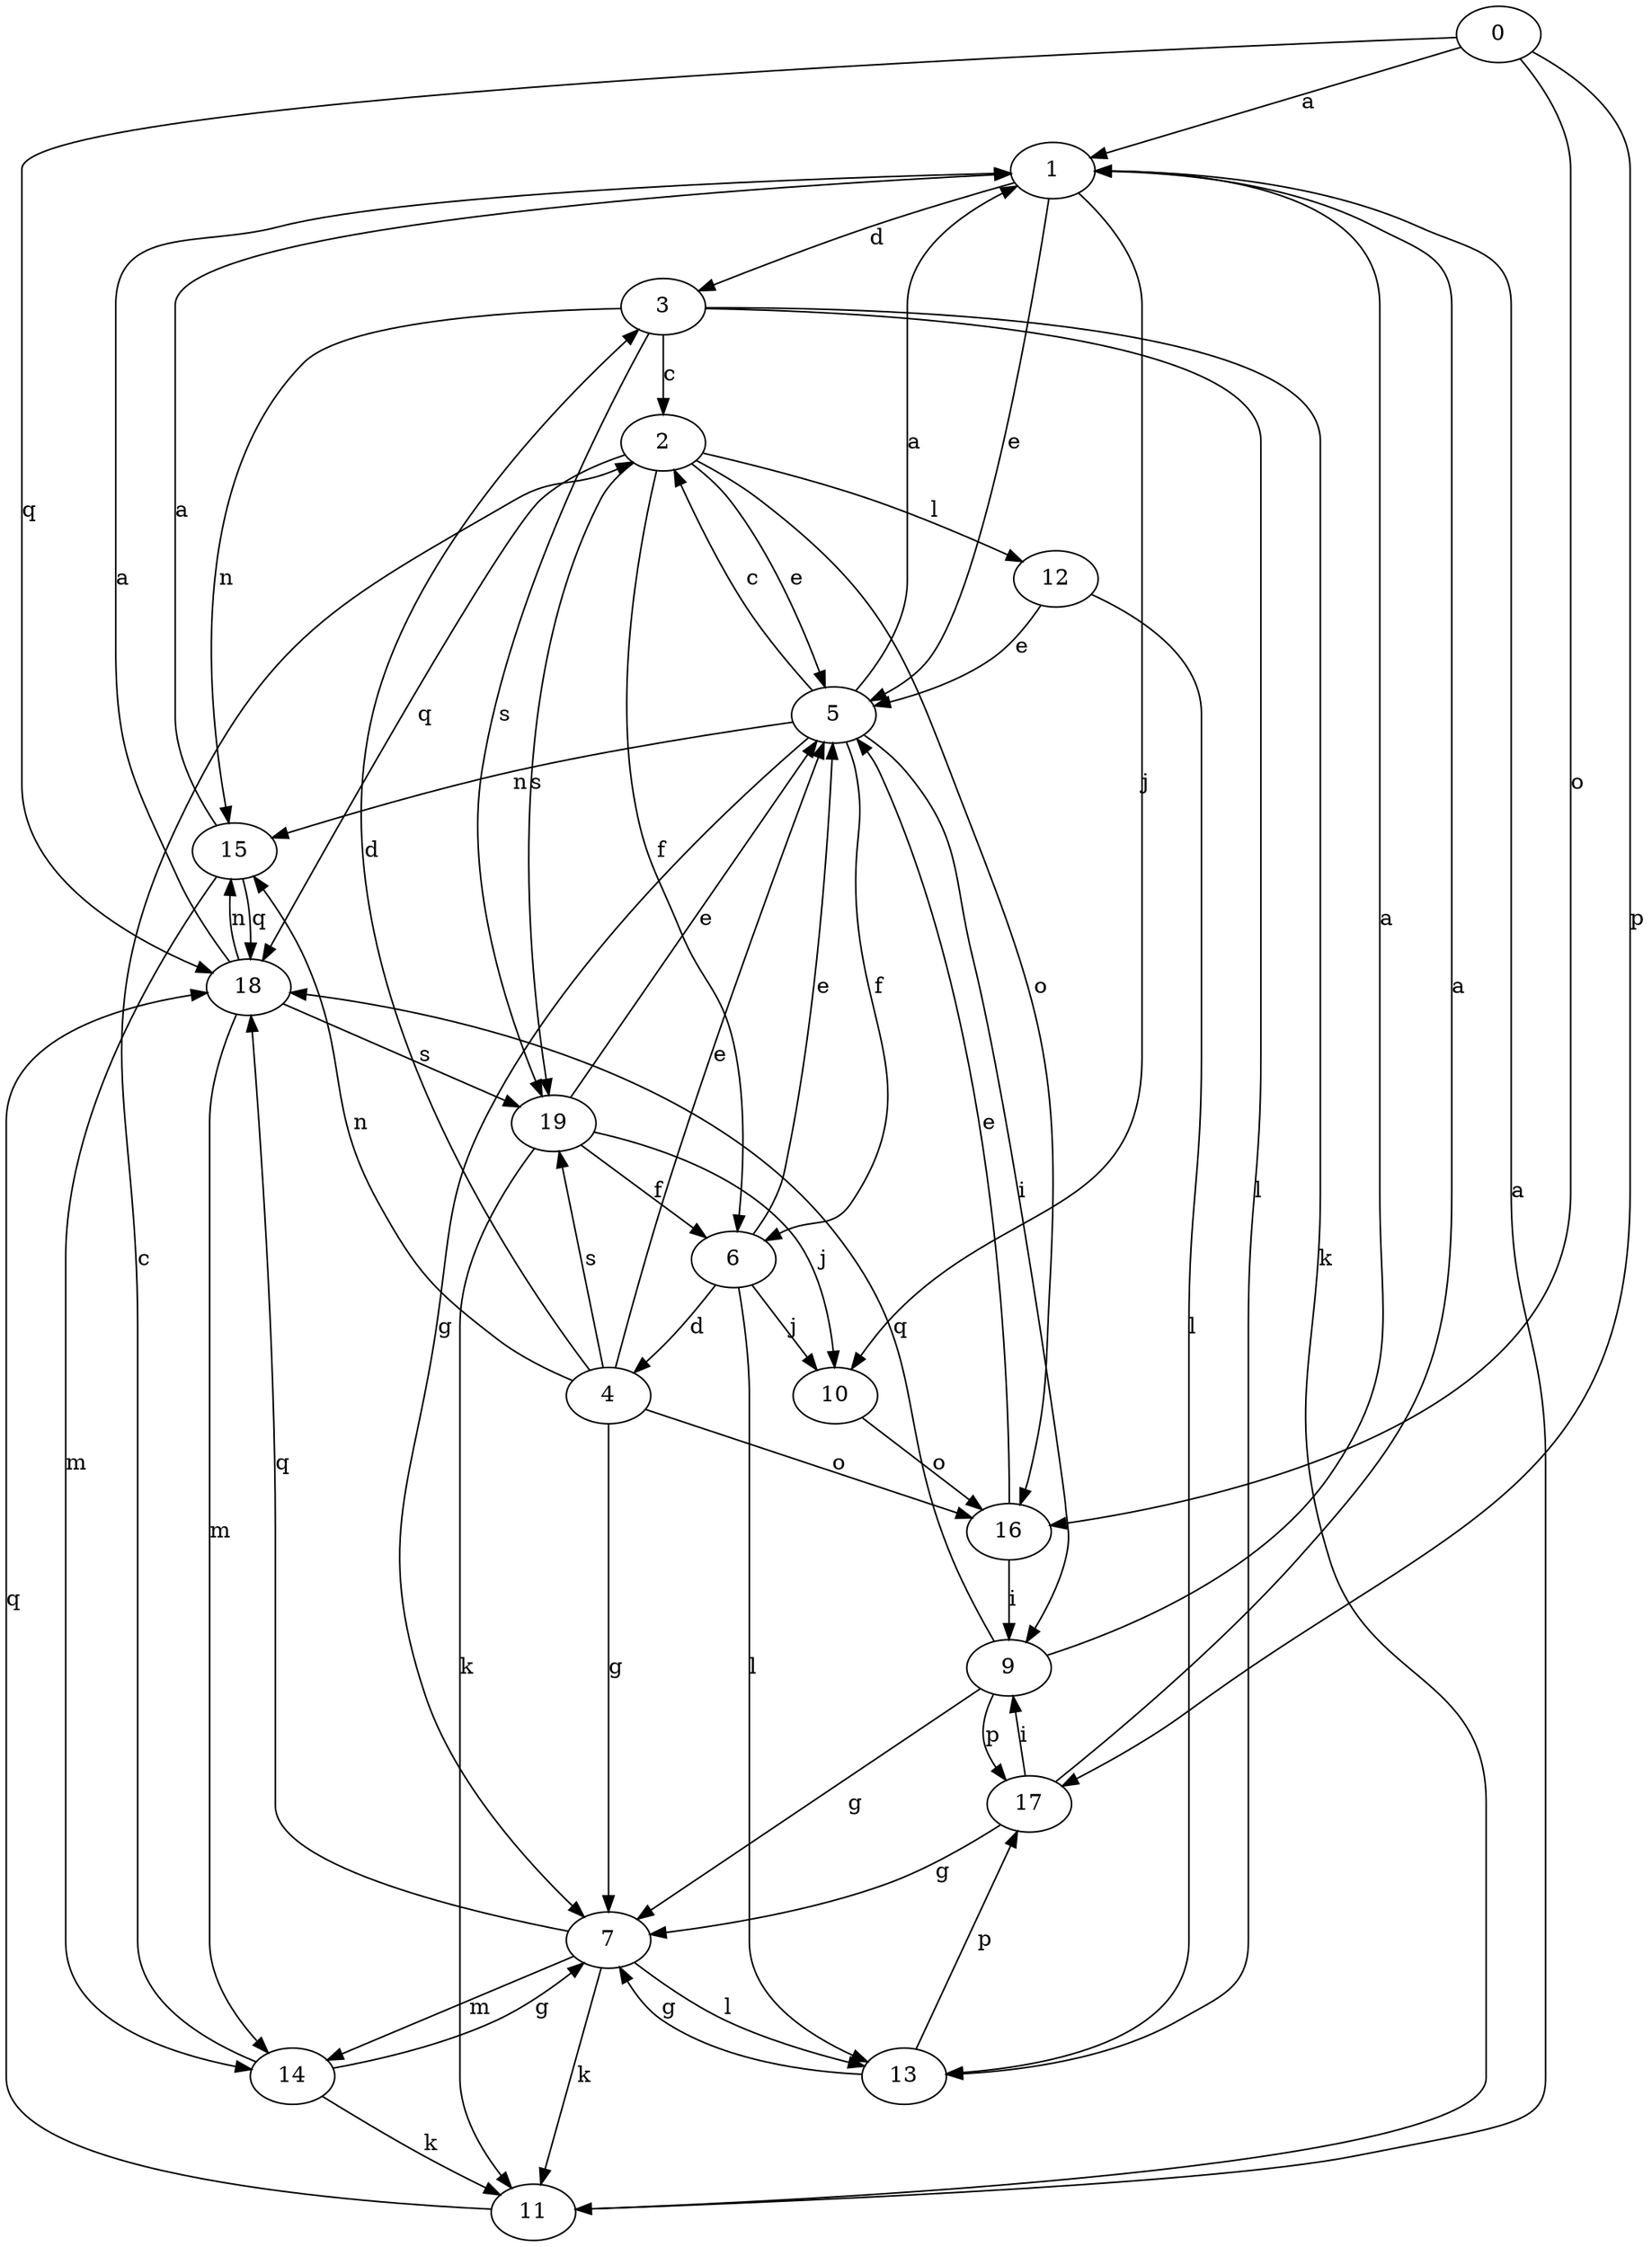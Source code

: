strict digraph  {
0;
1;
2;
3;
4;
5;
6;
7;
9;
10;
11;
12;
13;
14;
15;
16;
17;
18;
19;
0 -> 1  [label=a];
0 -> 16  [label=o];
0 -> 17  [label=p];
0 -> 18  [label=q];
1 -> 3  [label=d];
1 -> 5  [label=e];
1 -> 10  [label=j];
2 -> 5  [label=e];
2 -> 6  [label=f];
2 -> 12  [label=l];
2 -> 16  [label=o];
2 -> 18  [label=q];
2 -> 19  [label=s];
3 -> 2  [label=c];
3 -> 11  [label=k];
3 -> 13  [label=l];
3 -> 15  [label=n];
3 -> 19  [label=s];
4 -> 3  [label=d];
4 -> 5  [label=e];
4 -> 7  [label=g];
4 -> 15  [label=n];
4 -> 16  [label=o];
4 -> 19  [label=s];
5 -> 1  [label=a];
5 -> 2  [label=c];
5 -> 6  [label=f];
5 -> 7  [label=g];
5 -> 9  [label=i];
5 -> 15  [label=n];
6 -> 4  [label=d];
6 -> 5  [label=e];
6 -> 10  [label=j];
6 -> 13  [label=l];
7 -> 11  [label=k];
7 -> 13  [label=l];
7 -> 14  [label=m];
7 -> 18  [label=q];
9 -> 1  [label=a];
9 -> 7  [label=g];
9 -> 17  [label=p];
9 -> 18  [label=q];
10 -> 16  [label=o];
11 -> 1  [label=a];
11 -> 18  [label=q];
12 -> 5  [label=e];
12 -> 13  [label=l];
13 -> 7  [label=g];
13 -> 17  [label=p];
14 -> 2  [label=c];
14 -> 7  [label=g];
14 -> 11  [label=k];
15 -> 1  [label=a];
15 -> 14  [label=m];
15 -> 18  [label=q];
16 -> 5  [label=e];
16 -> 9  [label=i];
17 -> 1  [label=a];
17 -> 7  [label=g];
17 -> 9  [label=i];
18 -> 1  [label=a];
18 -> 14  [label=m];
18 -> 15  [label=n];
18 -> 19  [label=s];
19 -> 5  [label=e];
19 -> 6  [label=f];
19 -> 10  [label=j];
19 -> 11  [label=k];
}
